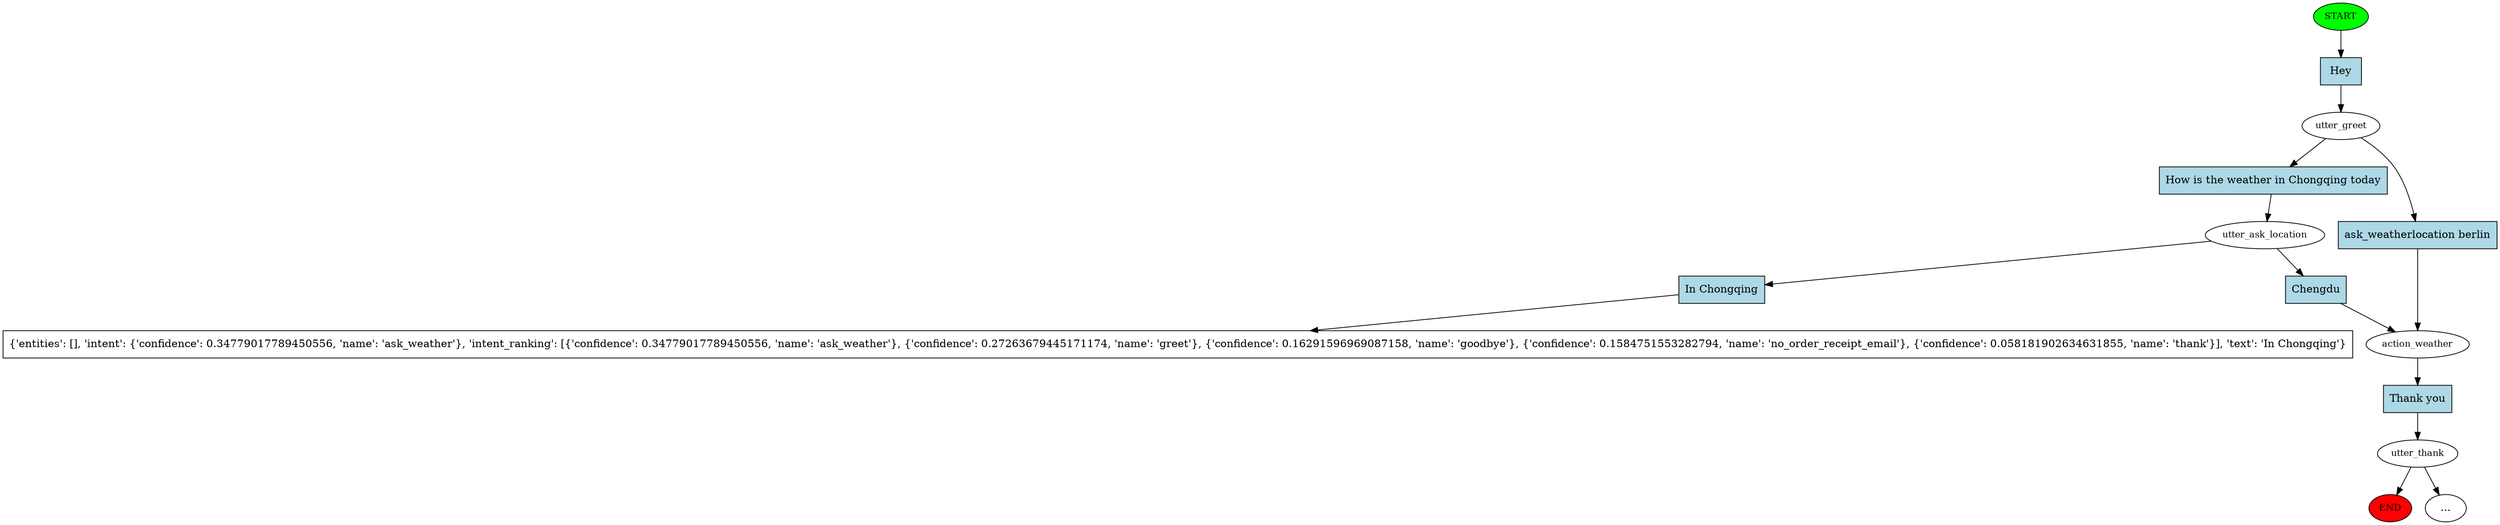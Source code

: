 digraph  {
0 [class="start active", fillcolor=green, fontsize=12, label=START, style=filled];
"-1" [class=end, fillcolor=red, fontsize=12, label=END, style=filled];
1 [class=active, fontsize=12, label=utter_greet];
2 [class=active, fontsize=12, label=utter_ask_location];
3 [class="", fontsize=12, label=action_weather];
4 [class="", fontsize=12, label=utter_thank];
"-3" [class=ellipsis, label="..."];
14 [class="intent dashed active", label="{'entities': [], 'intent': {'confidence': 0.34779017789450556, 'name': 'ask_weather'}, 'intent_ranking': [{'confidence': 0.34779017789450556, 'name': 'ask_weather'}, {'confidence': 0.27263679445171174, 'name': 'greet'}, {'confidence': 0.16291596969087158, 'name': 'goodbye'}, {'confidence': 0.1584751553282794, 'name': 'no_order_receipt_email'}, {'confidence': 0.058181902634631855, 'name': 'thank'}], 'text': 'In Chongqing'}", shape=rect];
15 [class="intent active", fillcolor=lightblue, label=Hey, shape=rect, style=filled];
16 [class="intent active", fillcolor=lightblue, label="How is the weather in Chongqing today", shape=rect, style=filled];
17 [class=intent, fillcolor=lightblue, label="ask_weatherlocation berlin", shape=rect, style=filled];
18 [class=intent, fillcolor=lightblue, label=Chengdu, shape=rect, style=filled];
19 [class="intent active", fillcolor=lightblue, label="In Chongqing", shape=rect, style=filled];
20 [class=intent, fillcolor=lightblue, label="Thank you", shape=rect, style=filled];
0 -> 15  [class=active, key=0];
1 -> 16  [class=active, key=0];
1 -> 17  [class="", key=0];
2 -> 18  [class="", key=0];
2 -> 19  [class=active, key=0];
3 -> 20  [class="", key=0];
4 -> "-1"  [class="", key=NONE, label=""];
4 -> "-3"  [class="", key=NONE, label=""];
15 -> 1  [class=active, key=0];
16 -> 2  [class=active, key=0];
17 -> 3  [class="", key=0];
18 -> 3  [class="", key=0];
19 -> 14  [class=active, key=0];
20 -> 4  [class="", key=0];
}
